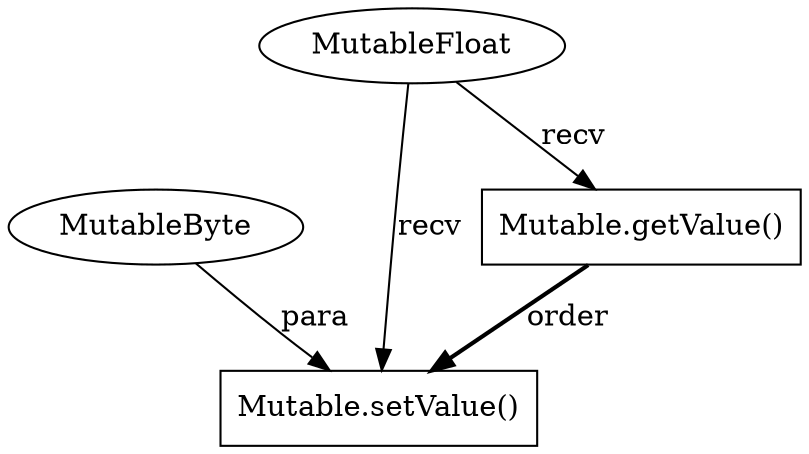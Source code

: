 digraph "AUG" {

  1 [ label="Mutable.setValue()" shape="box" ];
  2 [ label="MutableByte" shape="ellipse" ];
  3 [ label="MutableFloat" shape="ellipse" ];
  4 [ label="Mutable.getValue()" shape="box" ];
  4 -> 1 [ label="order" style="bold" ];
  3 -> 1 [ label="recv" style="solid" ];
  2 -> 1 [ label="para" style="solid" ];
  3 -> 4 [ label="recv" style="solid" ];
}
